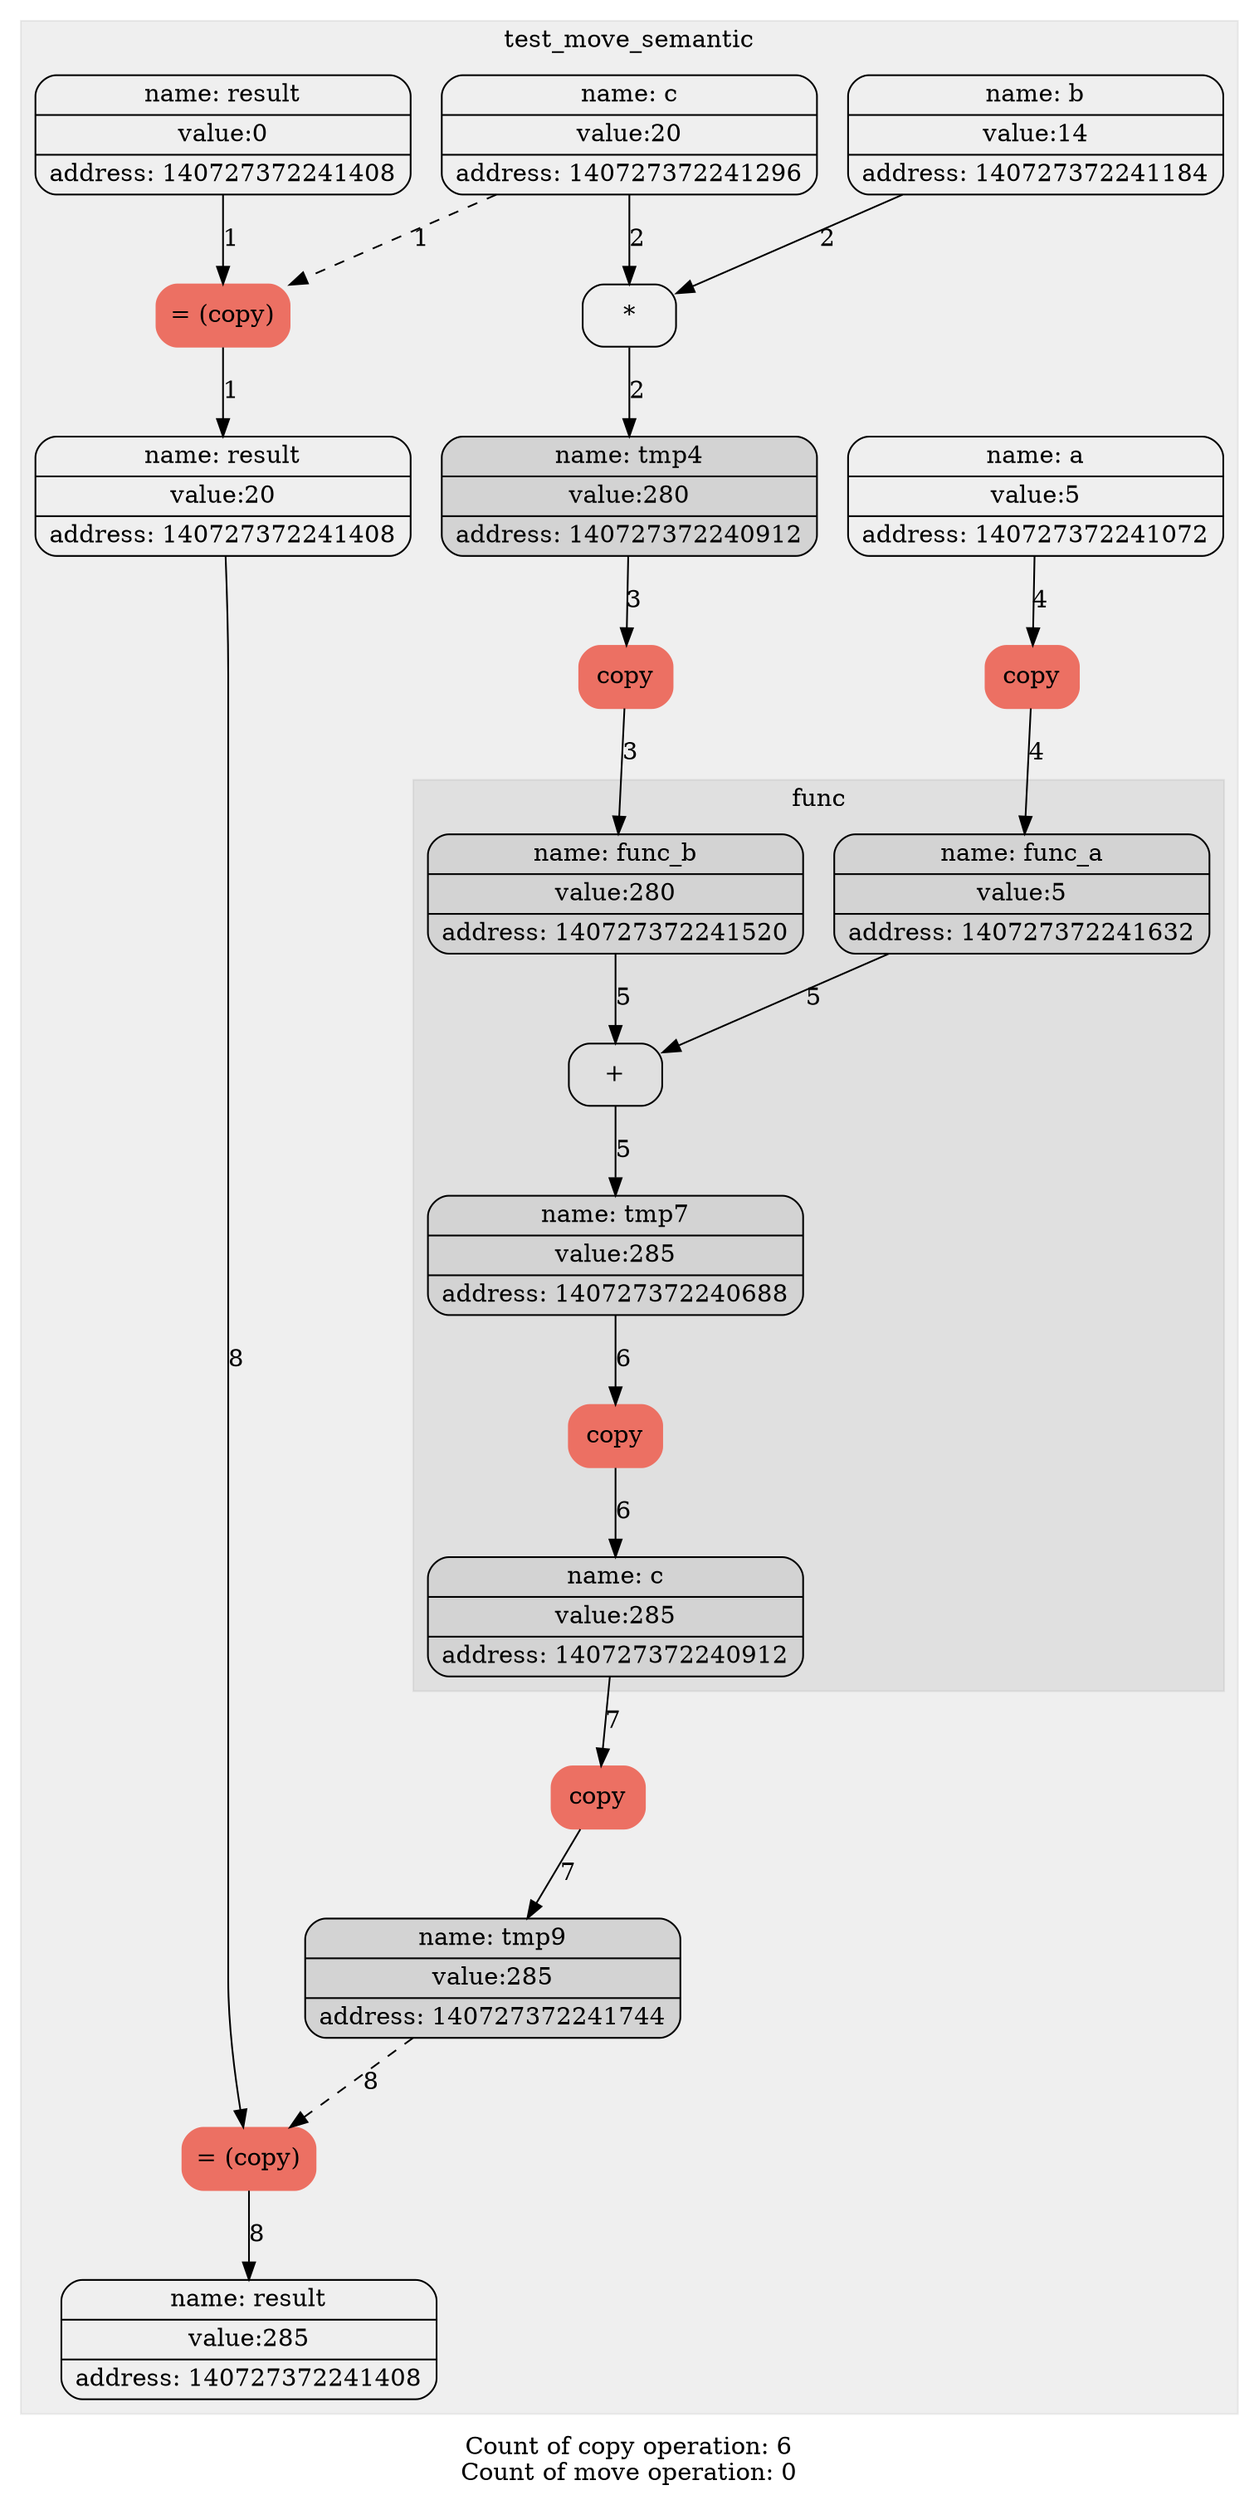 digraph G{
trankdir=HR;
node[shape=Mrecord];

subgraph "cluster_0" {
label = test_move_semantic;
style= filled
color = "#00000010";
1[label="{ {name: tmp0} | {value:5} | {address: 140727372241072}} " color=""style=""];
1[label="{ {name: a} | {value:5} | {address: 140727372241072}} " color=""style=""];
2[label="{ {name: tmp1} | {value:14} | {address: 140727372241184}} " color=""style=""];
2[label="{ {name: b} | {value:14} | {address: 140727372241184}} " color=""style=""];
3[label="{ {name: tmp2} | {value:20} | {address: 140727372241296}} " color=""style=""];
3[label="{ {name: c} | {value:20} | {address: 140727372241296}} " color=""style=""];
4[label="{ {name: tmp3} | {value:0} | {address: 140727372241408}} " color=""style=""];
4[label="{ {name: result} | {value:0} | {address: 140727372241408}} " color=""style=""];
5[label="= (copy)" color = "#EC7063" style = "filled"];
edge[style = "" color = ""label = "1"]4->5;
edge[style = "dashed" color = ""label = "1"]3->5;
6[label="{ {name: result} | {value:20} | {address: 140727372241408}} " color=""style=""];
edge[style = "" color = ""label = "1"]5->6;
7[label="*" color = "" style = ""];
edge[style = "" color = ""label = "2"]2->7;
edge[style = "" color = ""label = "2"]3->7;
8[label="{ {name: tmp4} | {value:280} | {address: 140727372240912}} " color=""style="filled"];
edge[style = "" color = ""label = "2"]7->8;
9[label="copy" color = "#EC7063" style = "filled"];
edge[style = "" color = ""label = "3"]8->9;
10[label="{ {name: tmp5} | {value:280} | {address: 140727372241520}} " color=""style="filled"];
edge[style = "" color = ""label = "3"]9->10;
11[label="copy" color = "#EC7063" style = "filled"];
edge[style = "" color = ""label = "4"]1->11;
12[label="{ {name: tmp6} | {value:5} | {address: 140727372241632}} " color=""style="filled"];
edge[style = "" color = ""label = "4"]11->12;
12[label="{ {name: func_a} | {value:5} | {address: 140727372241632}} " color=""style="filled"];
10[label="{ {name: func_b} | {value:280} | {address: 140727372241520}} " color=""style="filled"];
subgraph "cluster_1" {
label = func;
style= filled
color = "#00000010";
13[label="+" color = "" style = ""];
edge[style = "" color = ""label = "5"]12->13;
edge[style = "" color = ""label = "5"]10->13;
14[label="{ {name: tmp7} | {value:285} | {address: 140727372240688}} " color=""style="filled"];
edge[style = "" color = ""label = "5"]13->14;
15[label="copy" color = "#EC7063" style = "filled"];
edge[style = "" color = ""label = "6"]14->15;
16[label="{ {name: tmp8} | {value:285} | {address: 140727372240912}} " color=""style="filled"];
edge[style = "" color = ""label = "6"]15->16;
16[label="{ {name: c} | {value:285} | {address: 140727372240912}} " color=""style="filled"];
}
17[label="copy" color = "#EC7063" style = "filled"];
edge[style = "" color = ""label = "7"]16->17;
18[label="{ {name: tmp9} | {value:285} | {address: 140727372241744}} " color=""style="filled"];
edge[style = "" color = ""label = "7"]17->18;
19[label="= (copy)" color = "#EC7063" style = "filled"];
edge[style = "" color = ""label = "8"]6->19;
edge[style = "dashed" color = ""label = "8"]18->19;
20[label="{ {name: result} | {value:285} | {address: 140727372241408}} " color=""style=""];
edge[style = "" color = ""label = "8"]19->20;
}
label="Count of copy operation: 6
Count of move operation: 0"}